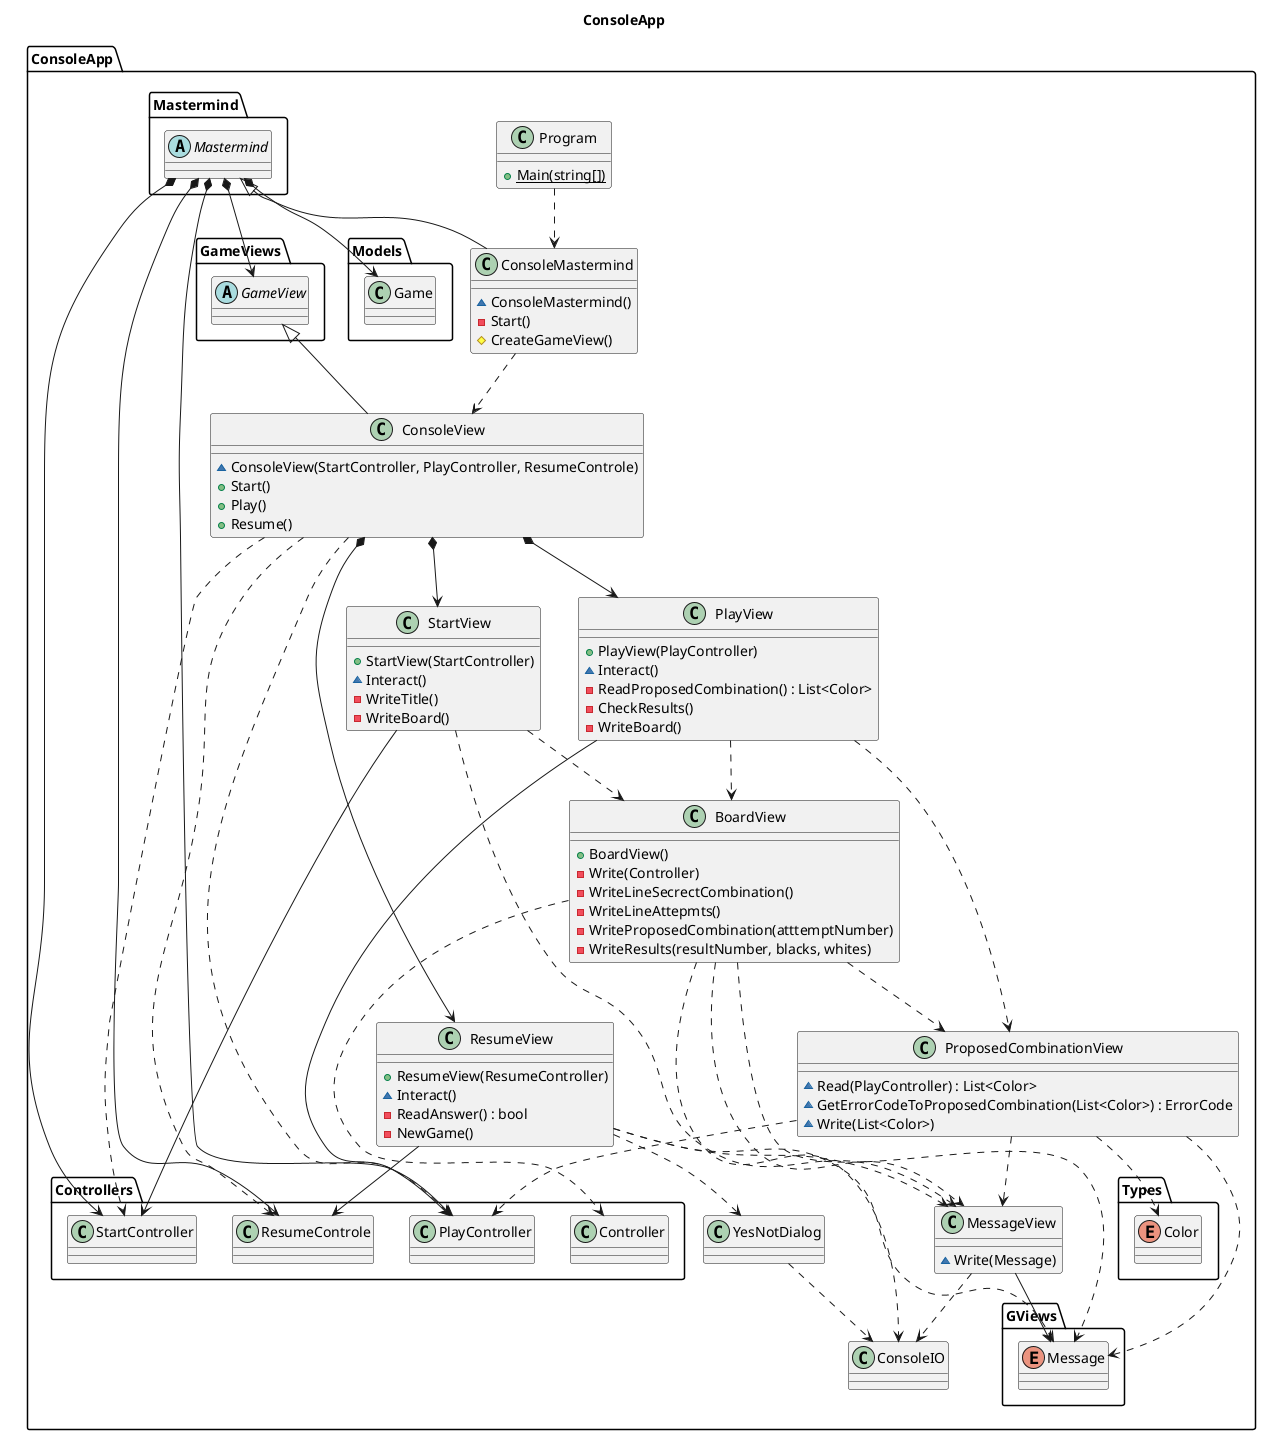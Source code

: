 @startuml ConsoleApp
title ConsoleApp
namespace ConsoleApp{    
    class Program{
        +{static} Main(string[])
    }
    Program ..> ConsoleMastermind

    class ConsoleMastermind{
        ~ConsoleMastermind()
        -Start()
        #CreateGameView()
    }
    ConsoleMastermind -up-|> Mastermind.Mastermind
    ConsoleMastermind ..> ConsoleView

    abstract Mastermind.Mastermind{        
    }
    Mastermind.Mastermind *--> Models.Game
    Mastermind.Mastermind *--> Controllers.StartController
    Mastermind.Mastermind *--> Controllers.PlayController
    Mastermind.Mastermind *--> Controllers.ResumeControle
    Mastermind.Mastermind *--> GameViews.GameView

    class ConsoleView{
        ~ConsoleView(StartController, PlayController, ResumeControle)
        +Start()
        +Play()
        +Resume()
    }
    ConsoleView -up-|> GameViews.GameView
    ConsoleView ..> Controllers.StartController
    ConsoleView ..> Controllers.PlayController
    ConsoleView ..> Controllers.ResumeControle
    ConsoleView *--> StartView
    ConsoleView *--> PlayView
    ConsoleView *--> ResumeView

    class StartView{
        +StartView(StartController)
        ~Interact()
        -WriteTitle()
        -WriteBoard()
    }
    StartView --> Controllers.StartController
    StartView ..> MessageView
    StartView ..> BoardView

    class MessageView{
        ~Write(Message)
    }
    MessageView --> GViews.Message
    MessageView ..> ConsoleIO

    class BoardView{
        +BoardView()
        -Write(Controller)
        -WriteLineSecrectCombination()
        -WriteLineAttepmts()
        -WriteProposedCombination(atttemptNumber)
        -WriteResults(resultNumber, blacks, whites)        
    }
    BoardView ..> Controllers.Controller
    BoardView ..> ProposedCombinationView
    BoardView ..> MessageView
    BoardView ..> GViews.Message
    BoardView ..> ConsoleIO

    class ProposedCombinationView{
        ~Read(PlayController) : List<Color>
        ~GetErrorCodeToProposedCombination(List<Color>) : ErrorCode
        ~Write(List<Color>)
    }
    ProposedCombinationView ..> Controllers.PlayController
    ProposedCombinationView ..> Types.Color
    ProposedCombinationView ..> MessageView
    ProposedCombinationView ..> GViews.Message

    class PlayView{
        +PlayView(PlayController)
        ~Interact()
        -ReadProposedCombination() : List<Color>
        -CheckResults()
        -WriteBoard()
    }
    PlayView --> Controllers.PlayController
    PlayView ..> ProposedCombinationView
    PlayView ..> BoardView

    class ResumeView{
        +ResumeView(ResumeController)
        ~Interact()
        -ReadAnswer() : bool
        -NewGame()
    }
    ResumeView --> Controllers.ResumeControle
    ResumeView ..> MessageView
    ResumeView ..> GViews.Message
    ResumeView ..> YesNotDialog

    class YesNotDialog {

    }
    YesNotDialog ..> ConsoleIO

    

    abstract Mastermind.Mastermind{}

    abstract GameViews.GameView{}

    enum GViews.Message{}
    
    enum Types.Color{}
}
@enduml